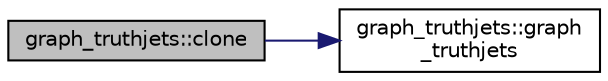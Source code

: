 digraph "graph_truthjets::clone"
{
 // INTERACTIVE_SVG=YES
 // LATEX_PDF_SIZE
  edge [fontname="Helvetica",fontsize="10",labelfontname="Helvetica",labelfontsize="10"];
  node [fontname="Helvetica",fontsize="10",shape=record];
  rankdir="LR";
  Node1 [label="graph_truthjets::clone",height=0.2,width=0.4,color="black", fillcolor="grey75", style="filled", fontcolor="black",tooltip=" "];
  Node1 -> Node2 [color="midnightblue",fontsize="10",style="solid",fontname="Helvetica"];
  Node2 [label="graph_truthjets::graph\l_truthjets",height=0.2,width=0.4,color="black", fillcolor="white", style="filled",URL="$classgraph__truthjets.html#adbbd8ee48a363e096ae5298e56876e8e",tooltip=" "];
}
